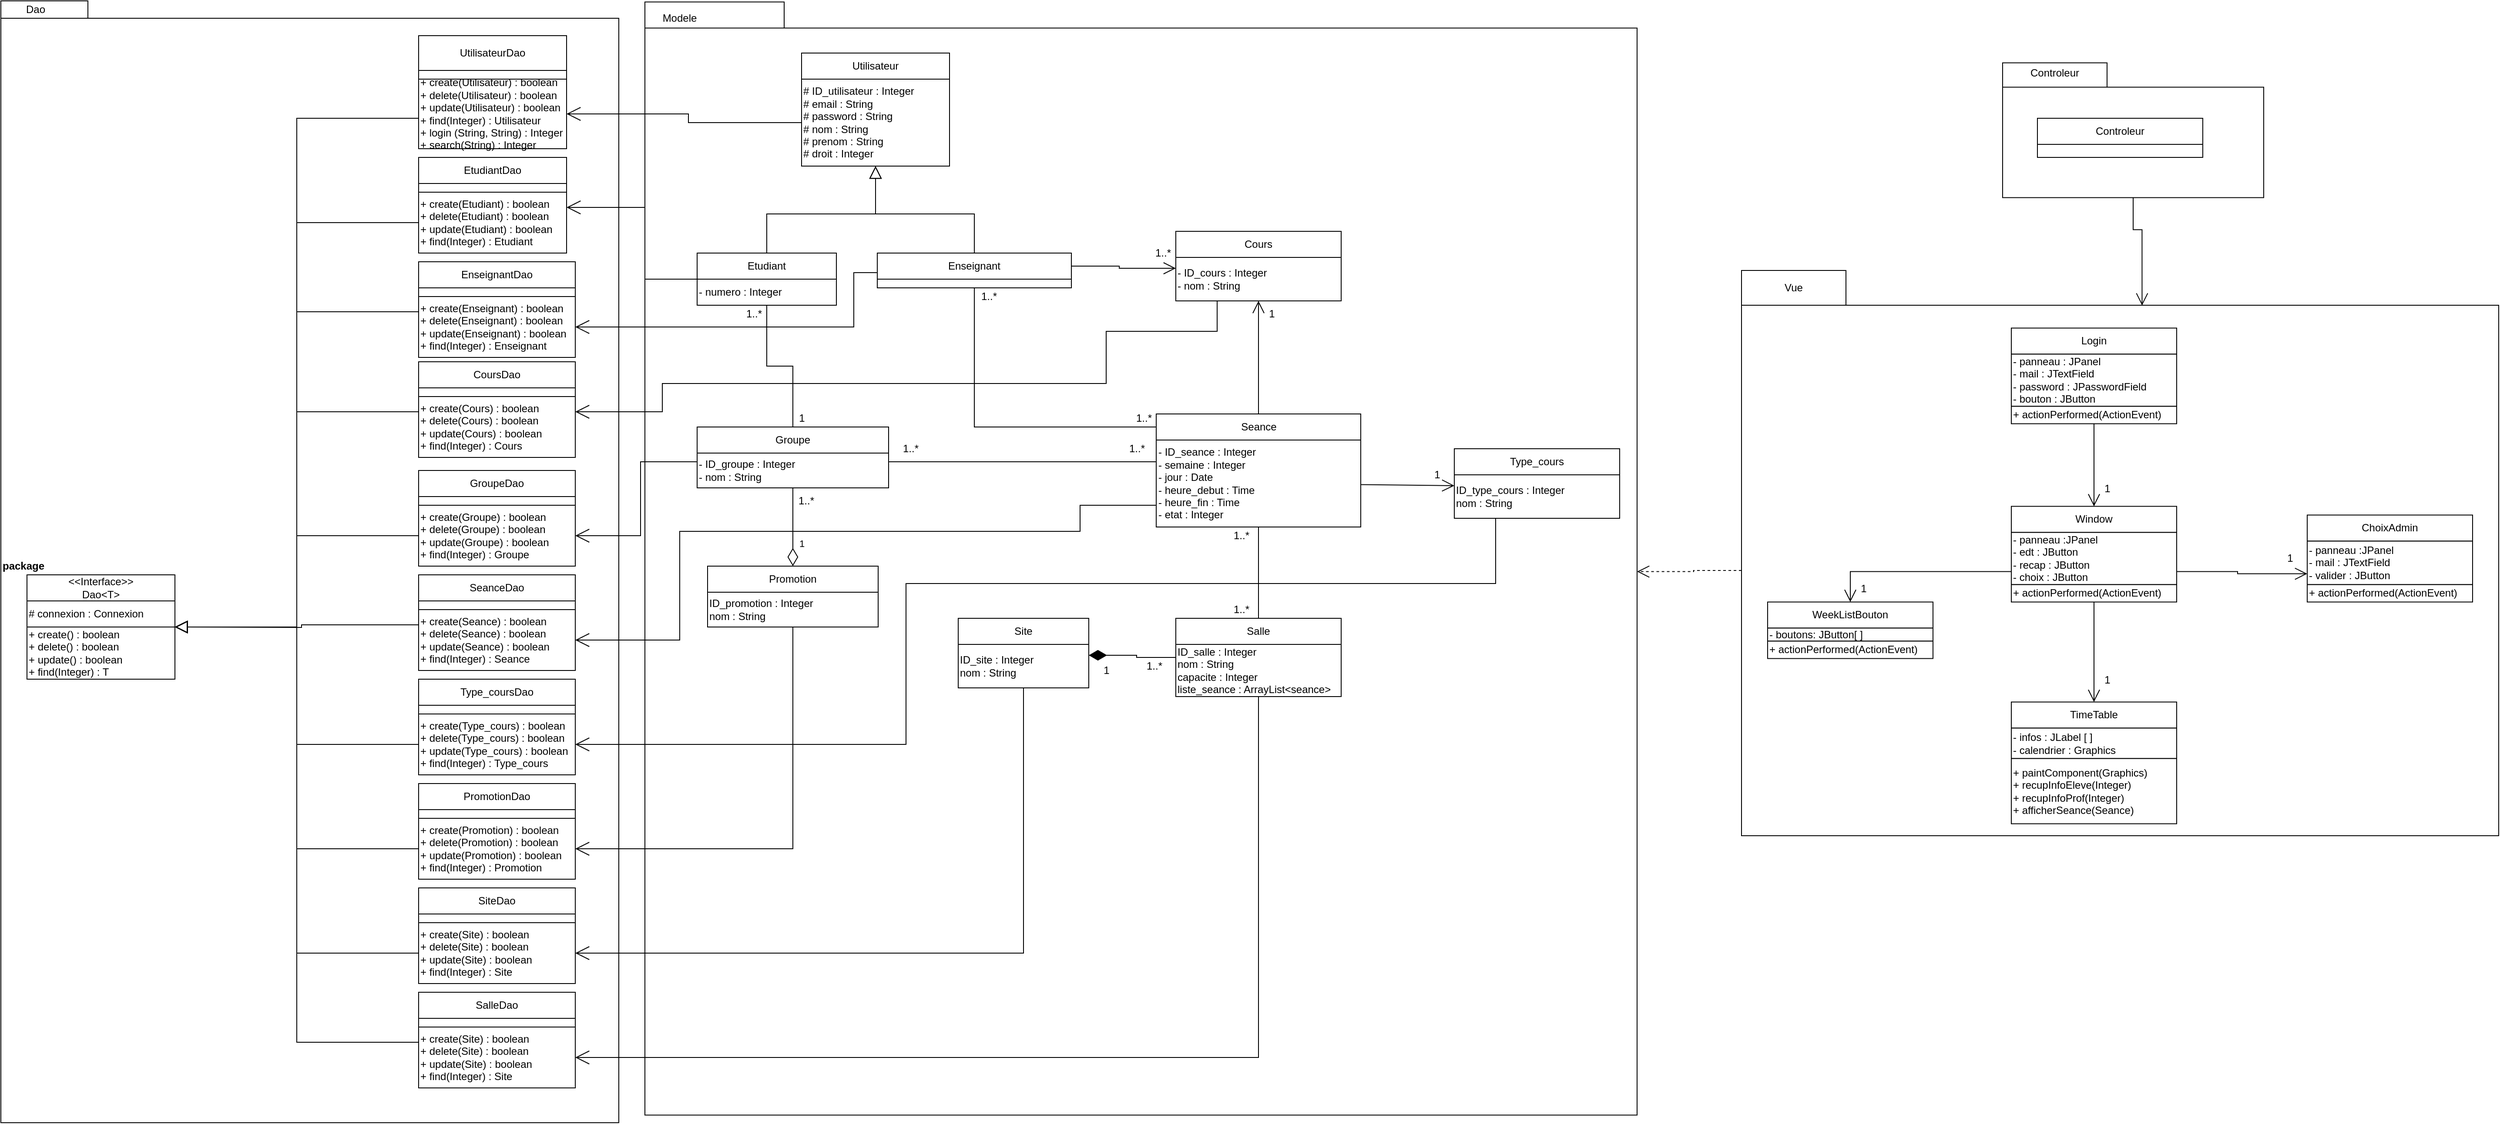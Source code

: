 <mxfile version="13.1.12" type="github">
  <diagram id="PNnLgokY7eEUdojZbYiC" name="Page-1">
    <mxGraphModel dx="3390" dy="2127" grid="1" gridSize="10" guides="1" tooltips="1" connect="1" arrows="1" fold="1" page="1" pageScale="1" pageWidth="827" pageHeight="1169" math="0" shadow="0">
      <root>
        <mxCell id="0" />
        <mxCell id="1" parent="0" />
        <mxCell id="Z8heLtqB9fBzqsU-6SV7-1" value="Utilisateur" style="rounded=0;whiteSpace=wrap;html=1;" parent="1" vertex="1">
          <mxGeometry x="-700" y="10" width="170" height="30" as="geometry" />
        </mxCell>
        <mxCell id="HvSIF3zyz_BLwgicf8cy-4" style="edgeStyle=orthogonalEdgeStyle;rounded=0;orthogonalLoop=1;jettySize=auto;html=1;exitX=0.5;exitY=1;exitDx=0;exitDy=0;entryX=0.5;entryY=0;entryDx=0;entryDy=0;endArrow=none;endFill=0;startArrow=block;startFill=0;startSize=12;" edge="1" parent="1" source="Z8heLtqB9fBzqsU-6SV7-2" target="Z8heLtqB9fBzqsU-6SV7-6">
          <mxGeometry relative="1" as="geometry" />
        </mxCell>
        <mxCell id="HvSIF3zyz_BLwgicf8cy-5" style="edgeStyle=orthogonalEdgeStyle;rounded=0;orthogonalLoop=1;jettySize=auto;html=1;exitX=0.5;exitY=1;exitDx=0;exitDy=0;entryX=0.5;entryY=0;entryDx=0;entryDy=0;endArrow=none;endFill=0;startArrow=block;startFill=0;endSize=14;startSize=12;" edge="1" parent="1" source="Z8heLtqB9fBzqsU-6SV7-2" target="Z8heLtqB9fBzqsU-6SV7-10">
          <mxGeometry relative="1" as="geometry" />
        </mxCell>
        <mxCell id="HvSIF3zyz_BLwgicf8cy-31" style="edgeStyle=orthogonalEdgeStyle;rounded=0;orthogonalLoop=1;jettySize=auto;html=1;exitX=0;exitY=0.5;exitDx=0;exitDy=0;entryX=1;entryY=0.5;entryDx=0;entryDy=0;startArrow=none;startFill=0;startSize=12;sourcePerimeterSpacing=0;endArrow=open;endFill=0;endSize=14;targetPerimeterSpacing=0;strokeWidth=1;" edge="1" parent="1" source="Z8heLtqB9fBzqsU-6SV7-2" target="HvSIF3zyz_BLwgicf8cy-29">
          <mxGeometry relative="1" as="geometry" />
        </mxCell>
        <mxCell id="Z8heLtqB9fBzqsU-6SV7-2" value="# ID_utilisateur : Integer&lt;br&gt;# email : String&lt;br&gt;# password : String&lt;br&gt;# nom : String&lt;br&gt;# prenom : String&lt;br&gt;# droit : Integer" style="rounded=0;whiteSpace=wrap;html=1;align=left;" parent="1" vertex="1">
          <mxGeometry x="-700" y="40" width="170" height="100" as="geometry" />
        </mxCell>
        <mxCell id="Z8heLtqB9fBzqsU-6SV7-6" value="Etudiant" style="rounded=0;whiteSpace=wrap;html=1;" parent="1" vertex="1">
          <mxGeometry x="-820" y="240" width="160" height="30" as="geometry" />
        </mxCell>
        <mxCell id="HvSIF3zyz_BLwgicf8cy-6" style="edgeStyle=orthogonalEdgeStyle;rounded=0;orthogonalLoop=1;jettySize=auto;html=1;exitX=0.5;exitY=1;exitDx=0;exitDy=0;entryX=0.5;entryY=0;entryDx=0;entryDy=0;startArrow=none;startFill=0;endArrow=none;endFill=0;" edge="1" parent="1" source="Z8heLtqB9fBzqsU-6SV7-7" target="Z8heLtqB9fBzqsU-6SV7-14">
          <mxGeometry relative="1" as="geometry" />
        </mxCell>
        <mxCell id="HvSIF3zyz_BLwgicf8cy-57" style="edgeStyle=orthogonalEdgeStyle;rounded=0;orthogonalLoop=1;jettySize=auto;html=1;exitX=0;exitY=0;exitDx=0;exitDy=0;entryX=1;entryY=0.25;entryDx=0;entryDy=0;startArrow=none;startFill=0;startSize=12;sourcePerimeterSpacing=0;endArrow=open;endFill=0;endSize=14;targetPerimeterSpacing=0;strokeWidth=1;" edge="1" parent="1" source="Z8heLtqB9fBzqsU-6SV7-7" target="HvSIF3zyz_BLwgicf8cy-34">
          <mxGeometry relative="1" as="geometry">
            <Array as="points">
              <mxPoint x="-880" y="270" />
              <mxPoint x="-880" y="188" />
            </Array>
          </mxGeometry>
        </mxCell>
        <mxCell id="Z8heLtqB9fBzqsU-6SV7-7" value="- numero : Integer" style="rounded=0;whiteSpace=wrap;html=1;align=left;" parent="1" vertex="1">
          <mxGeometry x="-820" y="270" width="160" height="30" as="geometry" />
        </mxCell>
        <mxCell id="HvSIF3zyz_BLwgicf8cy-10" style="edgeStyle=orthogonalEdgeStyle;rounded=0;orthogonalLoop=1;jettySize=auto;html=1;exitX=1;exitY=0.5;exitDx=0;exitDy=0;entryX=0;entryY=0.25;entryDx=0;entryDy=0;startArrow=none;startFill=0;endArrow=open;endFill=0;endSize=12;" edge="1" parent="1" source="Z8heLtqB9fBzqsU-6SV7-10" target="Z8heLtqB9fBzqsU-6SV7-21">
          <mxGeometry relative="1" as="geometry" />
        </mxCell>
        <mxCell id="HvSIF3zyz_BLwgicf8cy-58" style="edgeStyle=orthogonalEdgeStyle;rounded=0;orthogonalLoop=1;jettySize=auto;html=1;exitX=0;exitY=0.75;exitDx=0;exitDy=0;entryX=1;entryY=0.5;entryDx=0;entryDy=0;startArrow=none;startFill=0;startSize=12;sourcePerimeterSpacing=0;endArrow=open;endFill=0;endSize=14;targetPerimeterSpacing=0;strokeWidth=1;" edge="1" parent="1" source="Z8heLtqB9fBzqsU-6SV7-10" target="HvSIF3zyz_BLwgicf8cy-37">
          <mxGeometry relative="1" as="geometry">
            <Array as="points">
              <mxPoint x="-640" y="263" />
              <mxPoint x="-640" y="325" />
            </Array>
          </mxGeometry>
        </mxCell>
        <mxCell id="Z8heLtqB9fBzqsU-6SV7-10" value="Enseignant" style="rounded=0;whiteSpace=wrap;html=1;" parent="1" vertex="1">
          <mxGeometry x="-613" y="240" width="223" height="30" as="geometry" />
        </mxCell>
        <mxCell id="Z8heLtqB9fBzqsU-6SV7-11" value="" style="rounded=0;whiteSpace=wrap;html=1;" parent="1" vertex="1">
          <mxGeometry x="-613" y="270" width="223" height="10" as="geometry" />
        </mxCell>
        <mxCell id="Z8heLtqB9fBzqsU-6SV7-12" value="Promotion" style="rounded=0;whiteSpace=wrap;html=1;" parent="1" vertex="1">
          <mxGeometry x="-808" y="600" width="196" height="30" as="geometry" />
        </mxCell>
        <mxCell id="HvSIF3zyz_BLwgicf8cy-89" style="edgeStyle=orthogonalEdgeStyle;rounded=0;orthogonalLoop=1;jettySize=auto;html=1;exitX=0.5;exitY=1;exitDx=0;exitDy=0;entryX=1;entryY=0.5;entryDx=0;entryDy=0;startArrow=none;startFill=0;startSize=12;sourcePerimeterSpacing=0;endArrow=open;endFill=0;endSize=14;targetPerimeterSpacing=0;strokeWidth=1;" edge="1" parent="1" source="Z8heLtqB9fBzqsU-6SV7-13" target="HvSIF3zyz_BLwgicf8cy-72">
          <mxGeometry relative="1" as="geometry" />
        </mxCell>
        <mxCell id="Z8heLtqB9fBzqsU-6SV7-13" value="ID_promotion : Integer&lt;br&gt;nom : String&lt;br&gt;" style="rounded=0;whiteSpace=wrap;html=1;align=left;" parent="1" vertex="1">
          <mxGeometry x="-808" y="630" width="196" height="40" as="geometry" />
        </mxCell>
        <mxCell id="Z8heLtqB9fBzqsU-6SV7-14" value="Groupe" style="rounded=0;whiteSpace=wrap;html=1;" parent="1" vertex="1">
          <mxGeometry x="-820" y="440" width="220" height="30" as="geometry" />
        </mxCell>
        <mxCell id="HvSIF3zyz_BLwgicf8cy-8" style="edgeStyle=none;rounded=0;orthogonalLoop=1;jettySize=auto;html=1;exitX=0.5;exitY=1;exitDx=0;exitDy=0;entryX=0.5;entryY=0;entryDx=0;entryDy=0;startArrow=none;startFill=0;endArrow=diamondThin;endFill=0;startSize=18;endSize=18;" edge="1" parent="1" source="Z8heLtqB9fBzqsU-6SV7-15" target="Z8heLtqB9fBzqsU-6SV7-12">
          <mxGeometry relative="1" as="geometry" />
        </mxCell>
        <mxCell id="HvSIF3zyz_BLwgicf8cy-142" value="1" style="edgeLabel;html=1;align=center;verticalAlign=middle;resizable=0;points=[];" vertex="1" connectable="0" parent="HvSIF3zyz_BLwgicf8cy-8">
          <mxGeometry x="0.397" y="2" relative="1" as="geometry">
            <mxPoint x="8" y="1" as="offset" />
          </mxGeometry>
        </mxCell>
        <mxCell id="HvSIF3zyz_BLwgicf8cy-15" style="edgeStyle=orthogonalEdgeStyle;rounded=0;orthogonalLoop=1;jettySize=auto;html=1;exitX=1;exitY=0.25;exitDx=0;exitDy=0;entryX=0;entryY=0.25;entryDx=0;entryDy=0;startArrow=none;startFill=0;endArrow=none;endFill=0;" edge="1" parent="1" source="Z8heLtqB9fBzqsU-6SV7-15" target="Z8heLtqB9fBzqsU-6SV7-29">
          <mxGeometry relative="1" as="geometry" />
        </mxCell>
        <mxCell id="HvSIF3zyz_BLwgicf8cy-60" style="edgeStyle=orthogonalEdgeStyle;rounded=0;orthogonalLoop=1;jettySize=auto;html=1;exitX=0;exitY=0.25;exitDx=0;exitDy=0;entryX=1;entryY=0.5;entryDx=0;entryDy=0;startArrow=none;startFill=0;startSize=12;sourcePerimeterSpacing=0;endArrow=open;endFill=0;endSize=14;targetPerimeterSpacing=0;strokeWidth=1;" edge="1" parent="1" source="Z8heLtqB9fBzqsU-6SV7-15" target="HvSIF3zyz_BLwgicf8cy-50">
          <mxGeometry relative="1" as="geometry" />
        </mxCell>
        <mxCell id="Z8heLtqB9fBzqsU-6SV7-15" value="- ID_groupe : Integer&lt;br&gt;- nom : String" style="rounded=0;whiteSpace=wrap;html=1;align=left;" parent="1" vertex="1">
          <mxGeometry x="-820" y="470" width="220" height="40" as="geometry" />
        </mxCell>
        <mxCell id="Z8heLtqB9fBzqsU-6SV7-20" value="Cours" style="rounded=0;whiteSpace=wrap;html=1;" parent="1" vertex="1">
          <mxGeometry x="-270" y="215" width="190" height="30" as="geometry" />
        </mxCell>
        <mxCell id="HvSIF3zyz_BLwgicf8cy-59" style="edgeStyle=orthogonalEdgeStyle;rounded=0;orthogonalLoop=1;jettySize=auto;html=1;exitX=0.25;exitY=1;exitDx=0;exitDy=0;entryX=1;entryY=0.25;entryDx=0;entryDy=0;startArrow=none;startFill=0;startSize=12;sourcePerimeterSpacing=0;endArrow=open;endFill=0;endSize=14;targetPerimeterSpacing=0;strokeWidth=1;" edge="1" parent="1" source="Z8heLtqB9fBzqsU-6SV7-21" target="HvSIF3zyz_BLwgicf8cy-43">
          <mxGeometry relative="1" as="geometry">
            <Array as="points">
              <mxPoint x="-222" y="330" />
              <mxPoint x="-350" y="330" />
              <mxPoint x="-350" y="390" />
              <mxPoint x="-860" y="390" />
              <mxPoint x="-860" y="423" />
            </Array>
          </mxGeometry>
        </mxCell>
        <mxCell id="Z8heLtqB9fBzqsU-6SV7-21" value="- ID_cours : Integer&lt;br&gt;- nom : String" style="rounded=0;whiteSpace=wrap;html=1;align=left;" parent="1" vertex="1">
          <mxGeometry x="-270" y="245" width="190" height="50" as="geometry" />
        </mxCell>
        <mxCell id="Z8heLtqB9fBzqsU-6SV7-22" value="Type_cours" style="rounded=0;whiteSpace=wrap;html=1;" parent="1" vertex="1">
          <mxGeometry x="50" y="465" width="190" height="30" as="geometry" />
        </mxCell>
        <mxCell id="HvSIF3zyz_BLwgicf8cy-12" style="edgeStyle=none;rounded=0;orthogonalLoop=1;jettySize=auto;html=1;exitX=0;exitY=0.25;exitDx=0;exitDy=0;startArrow=open;startFill=0;endArrow=none;endFill=0;startSize=12;" edge="1" parent="1" source="Z8heLtqB9fBzqsU-6SV7-23" target="Z8heLtqB9fBzqsU-6SV7-29">
          <mxGeometry relative="1" as="geometry" />
        </mxCell>
        <mxCell id="HvSIF3zyz_BLwgicf8cy-88" style="edgeStyle=orthogonalEdgeStyle;rounded=0;orthogonalLoop=1;jettySize=auto;html=1;exitX=0.25;exitY=1;exitDx=0;exitDy=0;entryX=1;entryY=0.5;entryDx=0;entryDy=0;startArrow=none;startFill=0;startSize=12;sourcePerimeterSpacing=0;endArrow=open;endFill=0;endSize=14;targetPerimeterSpacing=0;strokeWidth=1;" edge="1" parent="1" source="Z8heLtqB9fBzqsU-6SV7-23" target="HvSIF3zyz_BLwgicf8cy-66">
          <mxGeometry relative="1" as="geometry">
            <Array as="points">
              <mxPoint x="97" y="620" />
              <mxPoint x="-580" y="620" />
              <mxPoint x="-580" y="805" />
            </Array>
          </mxGeometry>
        </mxCell>
        <mxCell id="Z8heLtqB9fBzqsU-6SV7-23" value="ID_type_cours : Integer&lt;br&gt;nom : String" style="rounded=0;whiteSpace=wrap;html=1;align=left;" parent="1" vertex="1">
          <mxGeometry x="50" y="495" width="190" height="50" as="geometry" />
        </mxCell>
        <mxCell id="Z8heLtqB9fBzqsU-6SV7-24" value="Site" style="rounded=0;whiteSpace=wrap;html=1;" parent="1" vertex="1">
          <mxGeometry x="-520" y="660" width="150" height="30" as="geometry" />
        </mxCell>
        <mxCell id="HvSIF3zyz_BLwgicf8cy-19" style="edgeStyle=orthogonalEdgeStyle;rounded=0;orthogonalLoop=1;jettySize=auto;html=1;exitX=1;exitY=0.25;exitDx=0;exitDy=0;entryX=0;entryY=0.25;entryDx=0;entryDy=0;startArrow=diamondThin;startFill=1;endArrow=none;endFill=0;targetPerimeterSpacing=0;sourcePerimeterSpacing=0;strokeWidth=1;endSize=12;startSize=18;" edge="1" parent="1" source="Z8heLtqB9fBzqsU-6SV7-25" target="Z8heLtqB9fBzqsU-6SV7-27">
          <mxGeometry relative="1" as="geometry" />
        </mxCell>
        <mxCell id="HvSIF3zyz_BLwgicf8cy-90" style="edgeStyle=orthogonalEdgeStyle;rounded=0;orthogonalLoop=1;jettySize=auto;html=1;exitX=0.5;exitY=1;exitDx=0;exitDy=0;entryX=1;entryY=0.5;entryDx=0;entryDy=0;startArrow=none;startFill=0;startSize=12;sourcePerimeterSpacing=0;endArrow=open;endFill=0;endSize=14;targetPerimeterSpacing=0;strokeWidth=1;" edge="1" parent="1" source="Z8heLtqB9fBzqsU-6SV7-25" target="HvSIF3zyz_BLwgicf8cy-80">
          <mxGeometry relative="1" as="geometry" />
        </mxCell>
        <mxCell id="Z8heLtqB9fBzqsU-6SV7-25" value="ID_site : Integer&lt;br&gt;nom : String&lt;br&gt;" style="rounded=0;whiteSpace=wrap;html=1;align=left;" parent="1" vertex="1">
          <mxGeometry x="-520" y="690" width="150" height="50" as="geometry" />
        </mxCell>
        <mxCell id="HvSIF3zyz_BLwgicf8cy-16" style="edgeStyle=orthogonalEdgeStyle;rounded=0;orthogonalLoop=1;jettySize=auto;html=1;exitX=0.5;exitY=0;exitDx=0;exitDy=0;entryX=0.5;entryY=1;entryDx=0;entryDy=0;startArrow=none;startFill=0;endArrow=none;endFill=0;" edge="1" parent="1" source="Z8heLtqB9fBzqsU-6SV7-26" target="Z8heLtqB9fBzqsU-6SV7-29">
          <mxGeometry relative="1" as="geometry" />
        </mxCell>
        <mxCell id="Z8heLtqB9fBzqsU-6SV7-26" value="Salle" style="rounded=0;whiteSpace=wrap;html=1;" parent="1" vertex="1">
          <mxGeometry x="-270" y="660" width="190" height="30" as="geometry" />
        </mxCell>
        <mxCell id="HvSIF3zyz_BLwgicf8cy-91" style="edgeStyle=orthogonalEdgeStyle;rounded=0;orthogonalLoop=1;jettySize=auto;html=1;exitX=0.5;exitY=1;exitDx=0;exitDy=0;entryX=1;entryY=0.5;entryDx=0;entryDy=0;startArrow=none;startFill=0;startSize=12;sourcePerimeterSpacing=0;endArrow=open;endFill=0;endSize=14;targetPerimeterSpacing=0;strokeWidth=1;" edge="1" parent="1" source="Z8heLtqB9fBzqsU-6SV7-27" target="HvSIF3zyz_BLwgicf8cy-86">
          <mxGeometry relative="1" as="geometry" />
        </mxCell>
        <mxCell id="Z8heLtqB9fBzqsU-6SV7-27" value="ID_salle : Integer&lt;br&gt;nom : String&lt;br&gt;capacite : Integer&lt;br&gt;liste_seance : ArrayList&amp;lt;seance&amp;gt;" style="rounded=0;whiteSpace=wrap;html=1;align=left;" parent="1" vertex="1">
          <mxGeometry x="-270" y="690" width="190" height="60" as="geometry" />
        </mxCell>
        <mxCell id="HvSIF3zyz_BLwgicf8cy-11" style="edgeStyle=none;rounded=0;orthogonalLoop=1;jettySize=auto;html=1;exitX=0.5;exitY=0;exitDx=0;exitDy=0;entryX=0.5;entryY=1;entryDx=0;entryDy=0;startArrow=none;startFill=0;endArrow=open;endFill=0;startSize=12;endSize=12;" edge="1" parent="1" source="Z8heLtqB9fBzqsU-6SV7-28" target="Z8heLtqB9fBzqsU-6SV7-21">
          <mxGeometry relative="1" as="geometry" />
        </mxCell>
        <mxCell id="Z8heLtqB9fBzqsU-6SV7-28" value="Seance" style="rounded=0;whiteSpace=wrap;html=1;" parent="1" vertex="1">
          <mxGeometry x="-292.5" y="425" width="235" height="30" as="geometry" />
        </mxCell>
        <mxCell id="HvSIF3zyz_BLwgicf8cy-14" style="edgeStyle=orthogonalEdgeStyle;rounded=0;orthogonalLoop=1;jettySize=auto;html=1;exitX=0;exitY=0.25;exitDx=0;exitDy=0;entryX=0.5;entryY=1;entryDx=0;entryDy=0;startArrow=none;startFill=0;endArrow=none;endFill=0;" edge="1" parent="1" source="Z8heLtqB9fBzqsU-6SV7-29" target="Z8heLtqB9fBzqsU-6SV7-11">
          <mxGeometry relative="1" as="geometry">
            <Array as="points">
              <mxPoint x="-293" y="440" />
              <mxPoint x="-501" y="440" />
            </Array>
          </mxGeometry>
        </mxCell>
        <mxCell id="HvSIF3zyz_BLwgicf8cy-87" style="edgeStyle=orthogonalEdgeStyle;rounded=0;orthogonalLoop=1;jettySize=auto;html=1;exitX=0;exitY=0.75;exitDx=0;exitDy=0;entryX=1;entryY=0.5;entryDx=0;entryDy=0;startArrow=none;startFill=0;startSize=12;sourcePerimeterSpacing=0;endArrow=open;endFill=0;endSize=14;targetPerimeterSpacing=0;strokeWidth=1;" edge="1" parent="1" source="Z8heLtqB9fBzqsU-6SV7-29" target="HvSIF3zyz_BLwgicf8cy-56">
          <mxGeometry relative="1" as="geometry">
            <Array as="points">
              <mxPoint x="-380" y="530" />
              <mxPoint x="-380" y="560" />
              <mxPoint x="-840" y="560" />
              <mxPoint x="-840" y="685" />
            </Array>
          </mxGeometry>
        </mxCell>
        <mxCell id="Z8heLtqB9fBzqsU-6SV7-29" value="- ID_seance : Integer&lt;br&gt;- semaine : Integer&lt;br&gt;- jour : Date&lt;br&gt;- heure_debut : Time&lt;br&gt;- heure_fin : Time&lt;br&gt;- etat : Integer" style="rounded=0;whiteSpace=wrap;html=1;align=left;" parent="1" vertex="1">
          <mxGeometry x="-292.5" y="455" width="235" height="100" as="geometry" />
        </mxCell>
        <mxCell id="HvSIF3zyz_BLwgicf8cy-3" style="edgeStyle=orthogonalEdgeStyle;rounded=0;orthogonalLoop=1;jettySize=auto;html=1;exitX=0.5;exitY=1;exitDx=0;exitDy=0;" edge="1" parent="1" source="Z8heLtqB9fBzqsU-6SV7-11" target="Z8heLtqB9fBzqsU-6SV7-11">
          <mxGeometry relative="1" as="geometry" />
        </mxCell>
        <mxCell id="HvSIF3zyz_BLwgicf8cy-24" value="&amp;lt;&amp;lt;Interface&amp;gt;&amp;gt;&lt;br&gt;Dao&amp;lt;T&amp;gt;" style="rounded=0;whiteSpace=wrap;html=1;" vertex="1" parent="1">
          <mxGeometry x="-1590" y="610" width="170" height="30" as="geometry" />
        </mxCell>
        <mxCell id="HvSIF3zyz_BLwgicf8cy-25" value="# connexion : Connexion" style="rounded=0;whiteSpace=wrap;html=1;align=left;" vertex="1" parent="1">
          <mxGeometry x="-1590" y="640" width="170" height="30" as="geometry" />
        </mxCell>
        <mxCell id="HvSIF3zyz_BLwgicf8cy-92" style="edgeStyle=orthogonalEdgeStyle;rounded=0;orthogonalLoop=1;jettySize=auto;html=1;exitX=1;exitY=0;exitDx=0;exitDy=0;entryX=0;entryY=0.5;entryDx=0;entryDy=0;startArrow=block;startFill=0;startSize=12;sourcePerimeterSpacing=0;endArrow=none;endFill=0;endSize=14;targetPerimeterSpacing=0;strokeWidth=1;" edge="1" parent="1" source="HvSIF3zyz_BLwgicf8cy-26" target="HvSIF3zyz_BLwgicf8cy-29">
          <mxGeometry relative="1" as="geometry">
            <Array as="points">
              <mxPoint x="-1280" y="670" />
              <mxPoint x="-1280" y="85" />
            </Array>
          </mxGeometry>
        </mxCell>
        <mxCell id="HvSIF3zyz_BLwgicf8cy-26" value="&lt;div&gt;+ create() : boolean&lt;/div&gt;&lt;div&gt;+ delete() : boolean&lt;/div&gt;&lt;div&gt;+ update() : boolean&lt;/div&gt;&lt;div&gt;+ find(Integer) : T&lt;br&gt;&lt;/div&gt;" style="rounded=0;whiteSpace=wrap;html=1;align=left;" vertex="1" parent="1">
          <mxGeometry x="-1590" y="670" width="170" height="60" as="geometry" />
        </mxCell>
        <mxCell id="HvSIF3zyz_BLwgicf8cy-27" value="UtilisateurDao" style="rounded=0;whiteSpace=wrap;html=1;" vertex="1" parent="1">
          <mxGeometry x="-1140" y="-10" width="170" height="40" as="geometry" />
        </mxCell>
        <mxCell id="HvSIF3zyz_BLwgicf8cy-28" value="" style="rounded=0;whiteSpace=wrap;html=1;align=left;" vertex="1" parent="1">
          <mxGeometry x="-1140" y="30" width="170" height="20" as="geometry" />
        </mxCell>
        <mxCell id="HvSIF3zyz_BLwgicf8cy-29" value="&lt;div&gt;+ create(Utilisateur) : boolean&lt;/div&gt;&lt;div&gt;+ delete(Utilisateur) : boolean&lt;/div&gt;&lt;div&gt;+ update(Utilisateur) : boolean&lt;/div&gt;&lt;div&gt;+ find(Integer) : Utilisateur&lt;/div&gt;&lt;div&gt;+ login (String, String) : Integer&lt;/div&gt;&lt;div&gt;+ search(String) : Integer&lt;br&gt;&lt;/div&gt;" style="rounded=0;whiteSpace=wrap;html=1;align=left;" vertex="1" parent="1">
          <mxGeometry x="-1140" y="40" width="170" height="80" as="geometry" />
        </mxCell>
        <mxCell id="HvSIF3zyz_BLwgicf8cy-32" value="EtudiantDao" style="rounded=0;whiteSpace=wrap;html=1;" vertex="1" parent="1">
          <mxGeometry x="-1140" y="130" width="170" height="30" as="geometry" />
        </mxCell>
        <mxCell id="HvSIF3zyz_BLwgicf8cy-33" value="" style="rounded=0;whiteSpace=wrap;html=1;align=left;" vertex="1" parent="1">
          <mxGeometry x="-1140" y="160" width="170" height="10" as="geometry" />
        </mxCell>
        <mxCell id="HvSIF3zyz_BLwgicf8cy-93" style="edgeStyle=orthogonalEdgeStyle;rounded=0;orthogonalLoop=1;jettySize=auto;html=1;exitX=0;exitY=0.5;exitDx=0;exitDy=0;entryX=1;entryY=0;entryDx=0;entryDy=0;startArrow=none;startFill=0;startSize=14;sourcePerimeterSpacing=0;endArrow=block;endFill=0;endSize=12;targetPerimeterSpacing=0;strokeWidth=1;" edge="1" parent="1" source="HvSIF3zyz_BLwgicf8cy-34" target="HvSIF3zyz_BLwgicf8cy-26">
          <mxGeometry relative="1" as="geometry">
            <Array as="points">
              <mxPoint x="-1280" y="205" />
              <mxPoint x="-1280" y="670" />
            </Array>
          </mxGeometry>
        </mxCell>
        <mxCell id="HvSIF3zyz_BLwgicf8cy-34" value="&lt;div&gt;+ create(Etudiant) : boolean&lt;/div&gt;&lt;div&gt;+ delete(Etudiant) : boolean&lt;/div&gt;&lt;div&gt;+ update(Etudiant) : boolean&lt;/div&gt;&lt;div&gt;+ find(Integer) : Etudiant&lt;br&gt;&lt;/div&gt;" style="rounded=0;whiteSpace=wrap;html=1;align=left;" vertex="1" parent="1">
          <mxGeometry x="-1140" y="170" width="170" height="70" as="geometry" />
        </mxCell>
        <mxCell id="HvSIF3zyz_BLwgicf8cy-35" value="EnseignantDao" style="rounded=0;whiteSpace=wrap;html=1;" vertex="1" parent="1">
          <mxGeometry x="-1140" y="250" width="180" height="30" as="geometry" />
        </mxCell>
        <mxCell id="HvSIF3zyz_BLwgicf8cy-36" value="" style="rounded=0;whiteSpace=wrap;html=1;align=left;" vertex="1" parent="1">
          <mxGeometry x="-1140" y="280" width="180" height="10" as="geometry" />
        </mxCell>
        <mxCell id="HvSIF3zyz_BLwgicf8cy-94" style="edgeStyle=orthogonalEdgeStyle;rounded=0;orthogonalLoop=1;jettySize=auto;html=1;exitX=0;exitY=0.25;exitDx=0;exitDy=0;startArrow=none;startFill=0;startSize=14;sourcePerimeterSpacing=0;endArrow=block;endFill=0;endSize=12;targetPerimeterSpacing=0;strokeWidth=1;" edge="1" parent="1" source="HvSIF3zyz_BLwgicf8cy-37">
          <mxGeometry relative="1" as="geometry">
            <mxPoint x="-1420" y="670" as="targetPoint" />
            <Array as="points">
              <mxPoint x="-1280" y="308" />
              <mxPoint x="-1280" y="670" />
            </Array>
          </mxGeometry>
        </mxCell>
        <mxCell id="HvSIF3zyz_BLwgicf8cy-37" value="&lt;div&gt;+ create(Enseignant) : boolean&lt;/div&gt;&lt;div&gt;+ delete(Enseignant) : boolean&lt;/div&gt;&lt;div&gt;+ update(Enseignant) : boolean&lt;/div&gt;&lt;div&gt;+ find(Integer) : Enseignant&lt;br&gt;&lt;/div&gt;" style="rounded=0;whiteSpace=wrap;html=1;align=left;" vertex="1" parent="1">
          <mxGeometry x="-1140" y="290" width="180" height="70" as="geometry" />
        </mxCell>
        <mxCell id="HvSIF3zyz_BLwgicf8cy-38" value="CoursDao" style="rounded=0;whiteSpace=wrap;html=1;" vertex="1" parent="1">
          <mxGeometry x="-1140" y="365" width="180" height="30" as="geometry" />
        </mxCell>
        <mxCell id="HvSIF3zyz_BLwgicf8cy-39" value="" style="rounded=0;whiteSpace=wrap;html=1;align=left;" vertex="1" parent="1">
          <mxGeometry x="-1140" y="395" width="180" height="10" as="geometry" />
        </mxCell>
        <mxCell id="HvSIF3zyz_BLwgicf8cy-40" value="&lt;div&gt;+ create(Cours) : boolean&lt;/div&gt;&lt;div&gt;+ delete(Cours) : boolean&lt;/div&gt;&lt;div&gt;+ update(Enseignant) : boolean&lt;/div&gt;&lt;div&gt;+ find(Integer) : Enseignant&lt;br&gt;&lt;/div&gt;" style="rounded=0;whiteSpace=wrap;html=1;align=left;" vertex="1" parent="1">
          <mxGeometry x="-1140" y="405" width="180" height="70" as="geometry" />
        </mxCell>
        <mxCell id="HvSIF3zyz_BLwgicf8cy-41" value="CoursDao" style="rounded=0;whiteSpace=wrap;html=1;" vertex="1" parent="1">
          <mxGeometry x="-1140" y="365" width="180" height="30" as="geometry" />
        </mxCell>
        <mxCell id="HvSIF3zyz_BLwgicf8cy-42" value="" style="rounded=0;whiteSpace=wrap;html=1;align=left;" vertex="1" parent="1">
          <mxGeometry x="-1140" y="395" width="180" height="10" as="geometry" />
        </mxCell>
        <mxCell id="HvSIF3zyz_BLwgicf8cy-95" style="edgeStyle=orthogonalEdgeStyle;rounded=0;orthogonalLoop=1;jettySize=auto;html=1;exitX=0;exitY=0.25;exitDx=0;exitDy=0;startArrow=none;startFill=0;startSize=14;sourcePerimeterSpacing=0;endArrow=block;endFill=0;endSize=12;targetPerimeterSpacing=0;strokeWidth=1;" edge="1" parent="1" source="HvSIF3zyz_BLwgicf8cy-43">
          <mxGeometry relative="1" as="geometry">
            <mxPoint x="-1420" y="670" as="targetPoint" />
            <Array as="points">
              <mxPoint x="-1280" y="423" />
              <mxPoint x="-1280" y="670" />
            </Array>
          </mxGeometry>
        </mxCell>
        <mxCell id="HvSIF3zyz_BLwgicf8cy-43" value="&lt;div&gt;+ create(Cours) : boolean&lt;/div&gt;&lt;div&gt;+ delete(Cours) : boolean&lt;/div&gt;&lt;div&gt;+ update(Cours) : boolean&lt;/div&gt;&lt;div&gt;+ find(Integer) : Cours&lt;br&gt;&lt;/div&gt;" style="rounded=0;whiteSpace=wrap;html=1;align=left;" vertex="1" parent="1">
          <mxGeometry x="-1140" y="405" width="180" height="70" as="geometry" />
        </mxCell>
        <mxCell id="HvSIF3zyz_BLwgicf8cy-45" value="CoursDao" style="rounded=0;whiteSpace=wrap;html=1;" vertex="1" parent="1">
          <mxGeometry x="-1140" y="490" width="180" height="30" as="geometry" />
        </mxCell>
        <mxCell id="HvSIF3zyz_BLwgicf8cy-46" value="" style="rounded=0;whiteSpace=wrap;html=1;align=left;" vertex="1" parent="1">
          <mxGeometry x="-1140" y="520" width="180" height="10" as="geometry" />
        </mxCell>
        <mxCell id="HvSIF3zyz_BLwgicf8cy-47" value="&lt;div&gt;+ create(Cours) : boolean&lt;/div&gt;&lt;div&gt;+ delete(Cours) : boolean&lt;/div&gt;&lt;div&gt;+ update(Enseignant) : boolean&lt;/div&gt;&lt;div&gt;+ find(Integer) : Enseignant&lt;br&gt;&lt;/div&gt;" style="rounded=0;whiteSpace=wrap;html=1;align=left;" vertex="1" parent="1">
          <mxGeometry x="-1140" y="530" width="180" height="70" as="geometry" />
        </mxCell>
        <mxCell id="HvSIF3zyz_BLwgicf8cy-48" value="GroupeDao" style="rounded=0;whiteSpace=wrap;html=1;" vertex="1" parent="1">
          <mxGeometry x="-1140" y="490" width="180" height="30" as="geometry" />
        </mxCell>
        <mxCell id="HvSIF3zyz_BLwgicf8cy-49" value="" style="rounded=0;whiteSpace=wrap;html=1;align=left;" vertex="1" parent="1">
          <mxGeometry x="-1140" y="520" width="180" height="10" as="geometry" />
        </mxCell>
        <mxCell id="HvSIF3zyz_BLwgicf8cy-96" style="edgeStyle=orthogonalEdgeStyle;rounded=0;orthogonalLoop=1;jettySize=auto;html=1;exitX=0;exitY=0.5;exitDx=0;exitDy=0;startArrow=none;startFill=0;startSize=14;sourcePerimeterSpacing=0;endArrow=block;endFill=0;endSize=12;targetPerimeterSpacing=0;strokeWidth=1;" edge="1" parent="1" source="HvSIF3zyz_BLwgicf8cy-50">
          <mxGeometry relative="1" as="geometry">
            <mxPoint x="-1420" y="670" as="targetPoint" />
            <Array as="points">
              <mxPoint x="-1280" y="565" />
              <mxPoint x="-1280" y="670" />
            </Array>
          </mxGeometry>
        </mxCell>
        <mxCell id="HvSIF3zyz_BLwgicf8cy-50" value="&lt;div&gt;+ create(Groupe) : boolean&lt;/div&gt;&lt;div&gt;+ delete(Groupe) : boolean&lt;/div&gt;&lt;div&gt;+ update(Groupe) : boolean&lt;/div&gt;&lt;div&gt;+ find(Integer) : Groupe&lt;br&gt;&lt;/div&gt;" style="rounded=0;whiteSpace=wrap;html=1;align=left;" vertex="1" parent="1">
          <mxGeometry x="-1140" y="530" width="180" height="70" as="geometry" />
        </mxCell>
        <mxCell id="HvSIF3zyz_BLwgicf8cy-51" value="CoursDao" style="rounded=0;whiteSpace=wrap;html=1;" vertex="1" parent="1">
          <mxGeometry x="-1140" y="610" width="180" height="30" as="geometry" />
        </mxCell>
        <mxCell id="HvSIF3zyz_BLwgicf8cy-52" value="" style="rounded=0;whiteSpace=wrap;html=1;align=left;" vertex="1" parent="1">
          <mxGeometry x="-1140" y="640" width="180" height="10" as="geometry" />
        </mxCell>
        <mxCell id="HvSIF3zyz_BLwgicf8cy-53" value="&lt;div&gt;+ create(Cours) : boolean&lt;/div&gt;&lt;div&gt;+ delete(Cours) : boolean&lt;/div&gt;&lt;div&gt;+ update(Enseignant) : boolean&lt;/div&gt;&lt;div&gt;+ find(Integer) : Enseignant&lt;br&gt;&lt;/div&gt;" style="rounded=0;whiteSpace=wrap;html=1;align=left;" vertex="1" parent="1">
          <mxGeometry x="-1140" y="650" width="180" height="70" as="geometry" />
        </mxCell>
        <mxCell id="HvSIF3zyz_BLwgicf8cy-54" value="SeanceDao" style="rounded=0;whiteSpace=wrap;html=1;" vertex="1" parent="1">
          <mxGeometry x="-1140" y="610" width="180" height="30" as="geometry" />
        </mxCell>
        <mxCell id="HvSIF3zyz_BLwgicf8cy-55" value="" style="rounded=0;whiteSpace=wrap;html=1;align=left;" vertex="1" parent="1">
          <mxGeometry x="-1140" y="640" width="180" height="10" as="geometry" />
        </mxCell>
        <mxCell id="HvSIF3zyz_BLwgicf8cy-97" style="edgeStyle=orthogonalEdgeStyle;rounded=0;orthogonalLoop=1;jettySize=auto;html=1;exitX=0;exitY=0.25;exitDx=0;exitDy=0;startArrow=none;startFill=0;startSize=14;sourcePerimeterSpacing=0;endArrow=block;endFill=0;endSize=12;targetPerimeterSpacing=0;strokeWidth=1;" edge="1" parent="1" source="HvSIF3zyz_BLwgicf8cy-56">
          <mxGeometry relative="1" as="geometry">
            <mxPoint x="-1420" y="670" as="targetPoint" />
          </mxGeometry>
        </mxCell>
        <mxCell id="HvSIF3zyz_BLwgicf8cy-56" value="&lt;div&gt;+ create(Seance) : boolean&lt;/div&gt;&lt;div&gt;+ delete(Seance) : boolean&lt;/div&gt;&lt;div&gt;+ update(Seance) : boolean&lt;/div&gt;&lt;div&gt;+ find(Integer) : Seance&lt;br&gt;&lt;/div&gt;" style="rounded=0;whiteSpace=wrap;html=1;align=left;" vertex="1" parent="1">
          <mxGeometry x="-1140" y="650" width="180" height="70" as="geometry" />
        </mxCell>
        <mxCell id="HvSIF3zyz_BLwgicf8cy-61" value="CoursDao" style="rounded=0;whiteSpace=wrap;html=1;" vertex="1" parent="1">
          <mxGeometry x="-1140" y="730" width="180" height="30" as="geometry" />
        </mxCell>
        <mxCell id="HvSIF3zyz_BLwgicf8cy-62" value="" style="rounded=0;whiteSpace=wrap;html=1;align=left;" vertex="1" parent="1">
          <mxGeometry x="-1140" y="760" width="180" height="10" as="geometry" />
        </mxCell>
        <mxCell id="HvSIF3zyz_BLwgicf8cy-63" value="&lt;div&gt;+ create(Cours) : boolean&lt;/div&gt;&lt;div&gt;+ delete(Cours) : boolean&lt;/div&gt;&lt;div&gt;+ update(Enseignant) : boolean&lt;/div&gt;&lt;div&gt;+ find(Integer) : Enseignant&lt;br&gt;&lt;/div&gt;" style="rounded=0;whiteSpace=wrap;html=1;align=left;" vertex="1" parent="1">
          <mxGeometry x="-1140" y="770" width="180" height="70" as="geometry" />
        </mxCell>
        <mxCell id="HvSIF3zyz_BLwgicf8cy-64" value="Type_coursDao" style="rounded=0;whiteSpace=wrap;html=1;" vertex="1" parent="1">
          <mxGeometry x="-1140" y="730" width="180" height="30" as="geometry" />
        </mxCell>
        <mxCell id="HvSIF3zyz_BLwgicf8cy-65" value="" style="rounded=0;whiteSpace=wrap;html=1;align=left;" vertex="1" parent="1">
          <mxGeometry x="-1140" y="760" width="180" height="10" as="geometry" />
        </mxCell>
        <mxCell id="HvSIF3zyz_BLwgicf8cy-98" style="edgeStyle=orthogonalEdgeStyle;rounded=0;orthogonalLoop=1;jettySize=auto;html=1;exitX=0;exitY=0.5;exitDx=0;exitDy=0;startArrow=none;startFill=0;startSize=14;sourcePerimeterSpacing=0;endArrow=block;endFill=0;endSize=12;targetPerimeterSpacing=0;strokeWidth=1;" edge="1" parent="1" source="HvSIF3zyz_BLwgicf8cy-66">
          <mxGeometry relative="1" as="geometry">
            <mxPoint x="-1420" y="670" as="targetPoint" />
            <Array as="points">
              <mxPoint x="-1280" y="805" />
              <mxPoint x="-1280" y="670" />
            </Array>
          </mxGeometry>
        </mxCell>
        <mxCell id="HvSIF3zyz_BLwgicf8cy-66" value="&lt;div&gt;+ create(Type_cours) : boolean&lt;/div&gt;&lt;div&gt;+ delete(Type_cours) : boolean&lt;/div&gt;&lt;div&gt;+ update(Type_cours) : boolean&lt;/div&gt;&lt;div&gt;+ find(Integer) : Type_cours&lt;br&gt;&lt;/div&gt;" style="rounded=0;whiteSpace=wrap;html=1;align=left;" vertex="1" parent="1">
          <mxGeometry x="-1140" y="770" width="180" height="70" as="geometry" />
        </mxCell>
        <mxCell id="HvSIF3zyz_BLwgicf8cy-67" value="CoursDao" style="rounded=0;whiteSpace=wrap;html=1;" vertex="1" parent="1">
          <mxGeometry x="-1140" y="850" width="180" height="30" as="geometry" />
        </mxCell>
        <mxCell id="HvSIF3zyz_BLwgicf8cy-68" value="" style="rounded=0;whiteSpace=wrap;html=1;align=left;" vertex="1" parent="1">
          <mxGeometry x="-1140" y="880" width="180" height="10" as="geometry" />
        </mxCell>
        <mxCell id="HvSIF3zyz_BLwgicf8cy-69" value="&lt;div&gt;+ create(Cours) : boolean&lt;/div&gt;&lt;div&gt;+ delete(Cours) : boolean&lt;/div&gt;&lt;div&gt;+ update(Enseignant) : boolean&lt;/div&gt;&lt;div&gt;+ find(Integer) : Enseignant&lt;br&gt;&lt;/div&gt;" style="rounded=0;whiteSpace=wrap;html=1;align=left;" vertex="1" parent="1">
          <mxGeometry x="-1140" y="890" width="180" height="70" as="geometry" />
        </mxCell>
        <mxCell id="HvSIF3zyz_BLwgicf8cy-70" value="PromotionDao" style="rounded=0;whiteSpace=wrap;html=1;" vertex="1" parent="1">
          <mxGeometry x="-1140" y="850" width="180" height="30" as="geometry" />
        </mxCell>
        <mxCell id="HvSIF3zyz_BLwgicf8cy-71" value="" style="rounded=0;whiteSpace=wrap;html=1;align=left;" vertex="1" parent="1">
          <mxGeometry x="-1140" y="880" width="180" height="10" as="geometry" />
        </mxCell>
        <mxCell id="HvSIF3zyz_BLwgicf8cy-99" style="edgeStyle=orthogonalEdgeStyle;rounded=0;orthogonalLoop=1;jettySize=auto;html=1;exitX=0;exitY=0.5;exitDx=0;exitDy=0;startArrow=none;startFill=0;startSize=14;sourcePerimeterSpacing=0;endArrow=block;endFill=0;endSize=12;targetPerimeterSpacing=0;strokeWidth=1;" edge="1" parent="1" source="HvSIF3zyz_BLwgicf8cy-72">
          <mxGeometry relative="1" as="geometry">
            <mxPoint x="-1420" y="670" as="targetPoint" />
            <Array as="points">
              <mxPoint x="-1280" y="925" />
              <mxPoint x="-1280" y="670" />
            </Array>
          </mxGeometry>
        </mxCell>
        <mxCell id="HvSIF3zyz_BLwgicf8cy-72" value="&lt;div&gt;+ create(Promotion) : boolean&lt;/div&gt;&lt;div&gt;+ delete(Promotion) : boolean&lt;/div&gt;&lt;div&gt;+ update(Promotion) : boolean&lt;/div&gt;&lt;div&gt;+ find(Integer) : Promotion&lt;br&gt;&lt;/div&gt;" style="rounded=0;whiteSpace=wrap;html=1;align=left;" vertex="1" parent="1">
          <mxGeometry x="-1140" y="890" width="180" height="70" as="geometry" />
        </mxCell>
        <mxCell id="HvSIF3zyz_BLwgicf8cy-75" value="CoursDao" style="rounded=0;whiteSpace=wrap;html=1;" vertex="1" parent="1">
          <mxGeometry x="-1140" y="970" width="180" height="30" as="geometry" />
        </mxCell>
        <mxCell id="HvSIF3zyz_BLwgicf8cy-76" value="" style="rounded=0;whiteSpace=wrap;html=1;align=left;" vertex="1" parent="1">
          <mxGeometry x="-1140" y="1000" width="180" height="10" as="geometry" />
        </mxCell>
        <mxCell id="HvSIF3zyz_BLwgicf8cy-77" value="&lt;div&gt;+ create(Cours) : boolean&lt;/div&gt;&lt;div&gt;+ delete(Cours) : boolean&lt;/div&gt;&lt;div&gt;+ update(Enseignant) : boolean&lt;/div&gt;&lt;div&gt;+ find(Integer) : Enseignant&lt;br&gt;&lt;/div&gt;" style="rounded=0;whiteSpace=wrap;html=1;align=left;" vertex="1" parent="1">
          <mxGeometry x="-1140" y="1010" width="180" height="70" as="geometry" />
        </mxCell>
        <mxCell id="HvSIF3zyz_BLwgicf8cy-78" value="SiteDao" style="rounded=0;whiteSpace=wrap;html=1;" vertex="1" parent="1">
          <mxGeometry x="-1140" y="970" width="180" height="30" as="geometry" />
        </mxCell>
        <mxCell id="HvSIF3zyz_BLwgicf8cy-79" value="" style="rounded=0;whiteSpace=wrap;html=1;align=left;" vertex="1" parent="1">
          <mxGeometry x="-1140" y="1000" width="180" height="10" as="geometry" />
        </mxCell>
        <mxCell id="HvSIF3zyz_BLwgicf8cy-100" style="edgeStyle=orthogonalEdgeStyle;rounded=0;orthogonalLoop=1;jettySize=auto;html=1;exitX=0;exitY=0.5;exitDx=0;exitDy=0;startArrow=none;startFill=0;startSize=14;sourcePerimeterSpacing=0;endArrow=block;endFill=0;endSize=12;targetPerimeterSpacing=0;strokeWidth=1;" edge="1" parent="1" source="HvSIF3zyz_BLwgicf8cy-80">
          <mxGeometry relative="1" as="geometry">
            <mxPoint x="-1420" y="670" as="targetPoint" />
            <Array as="points">
              <mxPoint x="-1280" y="1045" />
              <mxPoint x="-1280" y="670" />
            </Array>
          </mxGeometry>
        </mxCell>
        <mxCell id="HvSIF3zyz_BLwgicf8cy-80" value="&lt;div&gt;+ create(Site) : boolean&lt;/div&gt;&lt;div&gt;+ delete(Site) : boolean&lt;/div&gt;&lt;div&gt;+ update(Site) : boolean&lt;/div&gt;&lt;div&gt;+ find(Integer) : Site&lt;br&gt;&lt;/div&gt;" style="rounded=0;whiteSpace=wrap;html=1;align=left;" vertex="1" parent="1">
          <mxGeometry x="-1140" y="1010" width="180" height="70" as="geometry" />
        </mxCell>
        <mxCell id="HvSIF3zyz_BLwgicf8cy-81" value="CoursDao" style="rounded=0;whiteSpace=wrap;html=1;" vertex="1" parent="1">
          <mxGeometry x="-1140" y="1090" width="180" height="30" as="geometry" />
        </mxCell>
        <mxCell id="HvSIF3zyz_BLwgicf8cy-82" value="" style="rounded=0;whiteSpace=wrap;html=1;align=left;" vertex="1" parent="1">
          <mxGeometry x="-1140" y="1120" width="180" height="10" as="geometry" />
        </mxCell>
        <mxCell id="HvSIF3zyz_BLwgicf8cy-83" value="&lt;div&gt;+ create(Cours) : boolean&lt;/div&gt;&lt;div&gt;+ delete(Cours) : boolean&lt;/div&gt;&lt;div&gt;+ update(Enseignant) : boolean&lt;/div&gt;&lt;div&gt;+ find(Integer) : Enseignant&lt;br&gt;&lt;/div&gt;" style="rounded=0;whiteSpace=wrap;html=1;align=left;" vertex="1" parent="1">
          <mxGeometry x="-1140" y="1130" width="180" height="70" as="geometry" />
        </mxCell>
        <mxCell id="HvSIF3zyz_BLwgicf8cy-84" value="SalleDao" style="rounded=0;whiteSpace=wrap;html=1;" vertex="1" parent="1">
          <mxGeometry x="-1140" y="1090" width="180" height="30" as="geometry" />
        </mxCell>
        <mxCell id="HvSIF3zyz_BLwgicf8cy-85" value="" style="rounded=0;whiteSpace=wrap;html=1;align=left;" vertex="1" parent="1">
          <mxGeometry x="-1140" y="1120" width="180" height="10" as="geometry" />
        </mxCell>
        <mxCell id="HvSIF3zyz_BLwgicf8cy-101" style="edgeStyle=orthogonalEdgeStyle;rounded=0;orthogonalLoop=1;jettySize=auto;html=1;exitX=0;exitY=0.25;exitDx=0;exitDy=0;startArrow=none;startFill=0;startSize=14;sourcePerimeterSpacing=0;endArrow=block;endFill=0;endSize=12;targetPerimeterSpacing=0;strokeWidth=1;" edge="1" parent="1" source="HvSIF3zyz_BLwgicf8cy-86">
          <mxGeometry relative="1" as="geometry">
            <mxPoint x="-1420" y="670" as="targetPoint" />
            <Array as="points">
              <mxPoint x="-1280" y="1148" />
              <mxPoint x="-1280" y="670" />
            </Array>
          </mxGeometry>
        </mxCell>
        <mxCell id="HvSIF3zyz_BLwgicf8cy-86" value="&lt;div&gt;+ create(Site) : boolean&lt;/div&gt;&lt;div&gt;+ delete(Site) : boolean&lt;/div&gt;&lt;div&gt;+ update(Site) : boolean&lt;/div&gt;&lt;div&gt;+ find(Integer) : Site&lt;br&gt;&lt;/div&gt;" style="rounded=0;whiteSpace=wrap;html=1;align=left;" vertex="1" parent="1">
          <mxGeometry x="-1140" y="1130" width="180" height="70" as="geometry" />
        </mxCell>
        <mxCell id="HvSIF3zyz_BLwgicf8cy-103" value="Modele" style="text;html=1;strokeColor=none;fillColor=none;align=center;verticalAlign=middle;whiteSpace=wrap;rounded=0;" vertex="1" parent="1">
          <mxGeometry x="-890" y="-40" width="100" height="20" as="geometry" />
        </mxCell>
        <mxCell id="HvSIF3zyz_BLwgicf8cy-107" value="Dao" style="text;html=1;strokeColor=none;fillColor=none;align=center;verticalAlign=middle;whiteSpace=wrap;rounded=0;" vertex="1" parent="1">
          <mxGeometry x="-1620" y="-50" width="80" height="20" as="geometry" />
        </mxCell>
        <mxCell id="HvSIF3zyz_BLwgicf8cy-108" value="Controleur" style="rounded=0;whiteSpace=wrap;html=1;" vertex="1" parent="1">
          <mxGeometry x="720" y="85" width="190" height="30" as="geometry" />
        </mxCell>
        <mxCell id="HvSIF3zyz_BLwgicf8cy-109" value="" style="rounded=0;whiteSpace=wrap;html=1;align=left;" vertex="1" parent="1">
          <mxGeometry x="720" y="115" width="190" height="15" as="geometry" />
        </mxCell>
        <mxCell id="HvSIF3zyz_BLwgicf8cy-188" style="edgeStyle=orthogonalEdgeStyle;rounded=0;orthogonalLoop=1;jettySize=auto;html=1;exitX=0.5;exitY=1;exitDx=0;exitDy=0;exitPerimeter=0;entryX=0.529;entryY=0.062;entryDx=0;entryDy=0;entryPerimeter=0;startArrow=none;startFill=0;startSize=14;sourcePerimeterSpacing=0;endArrow=open;endFill=0;endSize=12;targetPerimeterSpacing=0;strokeWidth=1;" edge="1" parent="1" source="HvSIF3zyz_BLwgicf8cy-110" target="HvSIF3zyz_BLwgicf8cy-183">
          <mxGeometry relative="1" as="geometry" />
        </mxCell>
        <mxCell id="HvSIF3zyz_BLwgicf8cy-110" value="" style="shape=folder;fontStyle=1;spacingTop=10;tabWidth=120;tabHeight=28;tabPosition=left;html=1;fillColor=none;align=left;" vertex="1" parent="1">
          <mxGeometry x="680" y="21.25" width="300" height="155" as="geometry" />
        </mxCell>
        <mxCell id="HvSIF3zyz_BLwgicf8cy-111" value="Window" style="rounded=0;whiteSpace=wrap;html=1;" vertex="1" parent="1">
          <mxGeometry x="690" y="531.25" width="190" height="30" as="geometry" />
        </mxCell>
        <mxCell id="HvSIF3zyz_BLwgicf8cy-171" style="edgeStyle=orthogonalEdgeStyle;rounded=0;orthogonalLoop=1;jettySize=auto;html=1;exitX=1;exitY=0.75;exitDx=0;exitDy=0;entryX=0;entryY=0.75;entryDx=0;entryDy=0;startArrow=none;startFill=0;startSize=14;sourcePerimeterSpacing=0;endArrow=open;endFill=0;endSize=12;targetPerimeterSpacing=0;strokeWidth=1;" edge="1" parent="1" source="HvSIF3zyz_BLwgicf8cy-112" target="HvSIF3zyz_BLwgicf8cy-116">
          <mxGeometry relative="1" as="geometry" />
        </mxCell>
        <mxCell id="HvSIF3zyz_BLwgicf8cy-175" style="edgeStyle=orthogonalEdgeStyle;rounded=0;orthogonalLoop=1;jettySize=auto;html=1;exitX=0;exitY=0.75;exitDx=0;exitDy=0;startArrow=none;startFill=0;startSize=14;sourcePerimeterSpacing=0;endArrow=open;endFill=0;endSize=12;targetPerimeterSpacing=0;strokeWidth=1;" edge="1" parent="1" source="HvSIF3zyz_BLwgicf8cy-112" target="HvSIF3zyz_BLwgicf8cy-117">
          <mxGeometry relative="1" as="geometry" />
        </mxCell>
        <mxCell id="HvSIF3zyz_BLwgicf8cy-112" value="&lt;div&gt;- panneau :JPanel&lt;/div&gt;&lt;div&gt;- edt : JButton&lt;br&gt;- recap : JButton&lt;/div&gt;&lt;div&gt;- choix : JButton&lt;br&gt;&lt;/div&gt;" style="rounded=0;whiteSpace=wrap;html=1;align=left;" vertex="1" parent="1">
          <mxGeometry x="690" y="561.25" width="190" height="60" as="geometry" />
        </mxCell>
        <mxCell id="HvSIF3zyz_BLwgicf8cy-113" value="Login" style="rounded=0;whiteSpace=wrap;html=1;" vertex="1" parent="1">
          <mxGeometry x="690" y="326.25" width="190" height="30" as="geometry" />
        </mxCell>
        <mxCell id="HvSIF3zyz_BLwgicf8cy-114" value="- panneau : JPanel&lt;br&gt;- mail : JTextField&lt;br&gt;&lt;div&gt;- password : JPasswordField&lt;/div&gt;- bouton : JButton" style="rounded=0;whiteSpace=wrap;html=1;align=left;" vertex="1" parent="1">
          <mxGeometry x="690" y="356.25" width="190" height="60" as="geometry" />
        </mxCell>
        <mxCell id="HvSIF3zyz_BLwgicf8cy-115" value="ChoixAdmin" style="rounded=0;whiteSpace=wrap;html=1;" vertex="1" parent="1">
          <mxGeometry x="1030" y="541.25" width="190" height="30" as="geometry" />
        </mxCell>
        <mxCell id="HvSIF3zyz_BLwgicf8cy-116" value="&lt;div&gt;- panneau :JPanel&lt;br&gt;- mail : JTextField&lt;br&gt;&lt;/div&gt;- valider : JButton" style="rounded=0;whiteSpace=wrap;html=1;align=left;" vertex="1" parent="1">
          <mxGeometry x="1030" y="571.25" width="190" height="50" as="geometry" />
        </mxCell>
        <mxCell id="HvSIF3zyz_BLwgicf8cy-117" value="WeekListBouton" style="rounded=0;whiteSpace=wrap;html=1;" vertex="1" parent="1">
          <mxGeometry x="410" y="641.25" width="190" height="30" as="geometry" />
        </mxCell>
        <mxCell id="HvSIF3zyz_BLwgicf8cy-118" value="- boutons: JButton[ ]" style="rounded=0;whiteSpace=wrap;html=1;align=left;" vertex="1" parent="1">
          <mxGeometry x="410" y="671.25" width="190" height="15" as="geometry" />
        </mxCell>
        <mxCell id="HvSIF3zyz_BLwgicf8cy-119" value="TimeTable" style="rounded=0;whiteSpace=wrap;html=1;" vertex="1" parent="1">
          <mxGeometry x="690" y="756.25" width="190" height="30" as="geometry" />
        </mxCell>
        <mxCell id="HvSIF3zyz_BLwgicf8cy-120" value="&lt;div&gt;- infos : JLabel [ ]&lt;/div&gt;&lt;div&gt;- calendrier : Graphics&lt;br&gt;&lt;/div&gt;" style="rounded=0;whiteSpace=wrap;html=1;align=left;" vertex="1" parent="1">
          <mxGeometry x="690" y="786.25" width="190" height="35" as="geometry" />
        </mxCell>
        <mxCell id="HvSIF3zyz_BLwgicf8cy-121" value="Controleur" style="text;html=1;strokeColor=none;fillColor=none;align=center;verticalAlign=middle;whiteSpace=wrap;rounded=0;" vertex="1" parent="1">
          <mxGeometry x="680" y="23" width="120" height="20" as="geometry" />
        </mxCell>
        <mxCell id="HvSIF3zyz_BLwgicf8cy-131" value="&lt;div&gt;+ paintComponent(Graphics)&lt;/div&gt;&lt;div&gt;+ recupInfoEleve(Integer)&lt;/div&gt;&lt;div&gt;+ recupInfoProf(Integer)&lt;/div&gt;&lt;div&gt;+ afficherSeance(Seance)&lt;br&gt;&lt;/div&gt;" style="rounded=0;whiteSpace=wrap;html=1;align=left;" vertex="1" parent="1">
          <mxGeometry x="690" y="821.25" width="190" height="75" as="geometry" />
        </mxCell>
        <mxCell id="HvSIF3zyz_BLwgicf8cy-143" value="1..*" style="text;html=1;align=center;verticalAlign=middle;resizable=0;points=[];autosize=1;" vertex="1" parent="1">
          <mxGeometry x="-710" y="515" width="30" height="20" as="geometry" />
        </mxCell>
        <mxCell id="HvSIF3zyz_BLwgicf8cy-144" value="1" style="text;html=1;align=center;verticalAlign=middle;resizable=0;points=[];autosize=1;" vertex="1" parent="1">
          <mxGeometry x="-360" y="710" width="20" height="20" as="geometry" />
        </mxCell>
        <mxCell id="HvSIF3zyz_BLwgicf8cy-147" value="1..*" style="text;html=1;align=center;verticalAlign=middle;resizable=0;points=[];autosize=1;" vertex="1" parent="1">
          <mxGeometry x="-310" y="705" width="30" height="20" as="geometry" />
        </mxCell>
        <mxCell id="HvSIF3zyz_BLwgicf8cy-148" value="1..*" style="text;html=1;align=center;verticalAlign=middle;resizable=0;points=[];autosize=1;" vertex="1" parent="1">
          <mxGeometry x="-210" y="555" width="30" height="20" as="geometry" />
        </mxCell>
        <mxCell id="HvSIF3zyz_BLwgicf8cy-151" value="1..*" style="text;html=1;align=center;verticalAlign=middle;resizable=0;points=[];autosize=1;" vertex="1" parent="1">
          <mxGeometry x="-210" y="640" width="30" height="20" as="geometry" />
        </mxCell>
        <mxCell id="HvSIF3zyz_BLwgicf8cy-152" value="1" style="text;html=1;align=center;verticalAlign=middle;resizable=0;points=[];autosize=1;" vertex="1" parent="1">
          <mxGeometry x="-710" y="420" width="20" height="20" as="geometry" />
        </mxCell>
        <mxCell id="HvSIF3zyz_BLwgicf8cy-153" value="1..*" style="text;html=1;align=center;verticalAlign=middle;resizable=0;points=[];autosize=1;" vertex="1" parent="1">
          <mxGeometry x="-770" y="300" width="30" height="20" as="geometry" />
        </mxCell>
        <mxCell id="HvSIF3zyz_BLwgicf8cy-154" value="1..*" style="text;html=1;align=center;verticalAlign=middle;resizable=0;points=[];autosize=1;" vertex="1" parent="1">
          <mxGeometry x="-590" y="455" width="30" height="20" as="geometry" />
        </mxCell>
        <mxCell id="HvSIF3zyz_BLwgicf8cy-155" value="1..*" style="text;html=1;align=center;verticalAlign=middle;resizable=0;points=[];autosize=1;" vertex="1" parent="1">
          <mxGeometry x="-330" y="455" width="30" height="20" as="geometry" />
        </mxCell>
        <mxCell id="HvSIF3zyz_BLwgicf8cy-158" value="1" style="text;html=1;align=center;verticalAlign=middle;resizable=0;points=[];autosize=1;" vertex="1" parent="1">
          <mxGeometry x="20" y="485" width="20" height="20" as="geometry" />
        </mxCell>
        <mxCell id="HvSIF3zyz_BLwgicf8cy-159" value="1" style="text;html=1;align=center;verticalAlign=middle;resizable=0;points=[];autosize=1;" vertex="1" parent="1">
          <mxGeometry x="-170" y="300" width="20" height="20" as="geometry" />
        </mxCell>
        <mxCell id="HvSIF3zyz_BLwgicf8cy-161" value="1..*" style="text;html=1;align=center;verticalAlign=middle;resizable=0;points=[];autosize=1;" vertex="1" parent="1">
          <mxGeometry x="-322.5" y="420" width="30" height="20" as="geometry" />
        </mxCell>
        <mxCell id="HvSIF3zyz_BLwgicf8cy-162" value="1..*" style="text;html=1;align=center;verticalAlign=middle;resizable=0;points=[];autosize=1;" vertex="1" parent="1">
          <mxGeometry x="-500" y="280" width="30" height="20" as="geometry" />
        </mxCell>
        <mxCell id="HvSIF3zyz_BLwgicf8cy-163" value="1..*" style="text;html=1;align=center;verticalAlign=middle;resizable=0;points=[];autosize=1;" vertex="1" parent="1">
          <mxGeometry x="-300" y="230" width="30" height="20" as="geometry" />
        </mxCell>
        <mxCell id="HvSIF3zyz_BLwgicf8cy-172" style="edgeStyle=orthogonalEdgeStyle;rounded=0;orthogonalLoop=1;jettySize=auto;html=1;exitX=0.5;exitY=1;exitDx=0;exitDy=0;entryX=0.5;entryY=0;entryDx=0;entryDy=0;startArrow=none;startFill=0;startSize=14;sourcePerimeterSpacing=0;endArrow=open;endFill=0;endSize=12;targetPerimeterSpacing=0;strokeWidth=1;" edge="1" parent="1" source="HvSIF3zyz_BLwgicf8cy-168" target="HvSIF3zyz_BLwgicf8cy-111">
          <mxGeometry relative="1" as="geometry" />
        </mxCell>
        <mxCell id="HvSIF3zyz_BLwgicf8cy-168" value="+ actionPerformed(ActionEvent)" style="rounded=0;whiteSpace=wrap;html=1;align=left;" vertex="1" parent="1">
          <mxGeometry x="690" y="416.25" width="190" height="20" as="geometry" />
        </mxCell>
        <mxCell id="HvSIF3zyz_BLwgicf8cy-176" style="edgeStyle=orthogonalEdgeStyle;rounded=0;orthogonalLoop=1;jettySize=auto;html=1;exitX=0.5;exitY=1;exitDx=0;exitDy=0;startArrow=none;startFill=0;startSize=14;sourcePerimeterSpacing=0;endArrow=open;endFill=0;endSize=12;targetPerimeterSpacing=0;strokeWidth=1;" edge="1" parent="1" source="HvSIF3zyz_BLwgicf8cy-169" target="HvSIF3zyz_BLwgicf8cy-119">
          <mxGeometry relative="1" as="geometry" />
        </mxCell>
        <mxCell id="HvSIF3zyz_BLwgicf8cy-169" value="+ actionPerformed(ActionEvent)" style="rounded=0;whiteSpace=wrap;html=1;align=left;" vertex="1" parent="1">
          <mxGeometry x="690" y="621.25" width="190" height="20" as="geometry" />
        </mxCell>
        <mxCell id="HvSIF3zyz_BLwgicf8cy-170" value="+ actionPerformed(ActionEvent)" style="rounded=0;whiteSpace=wrap;html=1;align=left;" vertex="1" parent="1">
          <mxGeometry x="1030" y="621.25" width="190" height="20" as="geometry" />
        </mxCell>
        <mxCell id="HvSIF3zyz_BLwgicf8cy-174" value="+ actionPerformed(ActionEvent)" style="rounded=0;whiteSpace=wrap;html=1;align=left;" vertex="1" parent="1">
          <mxGeometry x="410" y="686.25" width="190" height="20" as="geometry" />
        </mxCell>
        <mxCell id="HvSIF3zyz_BLwgicf8cy-177" value="1" style="text;html=1;align=center;verticalAlign=middle;resizable=0;points=[];autosize=1;" vertex="1" parent="1">
          <mxGeometry x="790" y="721.25" width="20" height="20" as="geometry" />
        </mxCell>
        <mxCell id="HvSIF3zyz_BLwgicf8cy-179" value="1" style="text;html=1;align=center;verticalAlign=middle;resizable=0;points=[];autosize=1;" vertex="1" parent="1">
          <mxGeometry x="790" y="501.25" width="20" height="20" as="geometry" />
        </mxCell>
        <mxCell id="HvSIF3zyz_BLwgicf8cy-180" value="1" style="text;html=1;align=center;verticalAlign=middle;resizable=0;points=[];autosize=1;" vertex="1" parent="1">
          <mxGeometry x="510" y="616.25" width="20" height="20" as="geometry" />
        </mxCell>
        <mxCell id="HvSIF3zyz_BLwgicf8cy-181" value="1" style="text;html=1;align=center;verticalAlign=middle;resizable=0;points=[];autosize=1;" vertex="1" parent="1">
          <mxGeometry x="1000" y="581.25" width="20" height="20" as="geometry" />
        </mxCell>
        <mxCell id="HvSIF3zyz_BLwgicf8cy-193" style="edgeStyle=orthogonalEdgeStyle;rounded=0;orthogonalLoop=1;jettySize=auto;html=1;exitX=0;exitY=0;exitDx=0;exitDy=345;exitPerimeter=0;entryX=0;entryY=0;entryDx=1140;entryDy=655;entryPerimeter=0;dashed=1;startArrow=none;startFill=0;startSize=14;sourcePerimeterSpacing=0;endArrow=open;endFill=0;endSize=12;targetPerimeterSpacing=0;strokeWidth=1;" edge="1" parent="1" source="HvSIF3zyz_BLwgicf8cy-183" target="HvSIF3zyz_BLwgicf8cy-189">
          <mxGeometry relative="1" as="geometry" />
        </mxCell>
        <mxCell id="HvSIF3zyz_BLwgicf8cy-183" value="" style="shape=folder;fontStyle=1;spacingTop=10;tabWidth=120;tabHeight=40;tabPosition=left;html=1;fillColor=none;align=left;" vertex="1" parent="1">
          <mxGeometry x="380" y="260" width="870" height="650" as="geometry" />
        </mxCell>
        <mxCell id="HvSIF3zyz_BLwgicf8cy-185" value="Vue" style="text;html=1;strokeColor=none;fillColor=none;align=center;verticalAlign=middle;whiteSpace=wrap;rounded=0;" vertex="1" parent="1">
          <mxGeometry x="380" y="260" width="120" height="40" as="geometry" />
        </mxCell>
        <mxCell id="HvSIF3zyz_BLwgicf8cy-189" value="" style="shape=folder;fontStyle=1;spacingTop=10;tabWidth=160;tabHeight=30;tabPosition=left;html=1;fillColor=none;align=left;" vertex="1" parent="1">
          <mxGeometry x="-880" y="-48.75" width="1140" height="1280" as="geometry" />
        </mxCell>
        <mxCell id="HvSIF3zyz_BLwgicf8cy-191" value="package" style="shape=folder;fontStyle=1;spacingTop=10;tabWidth=100;tabHeight=20;tabPosition=left;html=1;fillColor=none;align=left;" vertex="1" parent="1">
          <mxGeometry x="-1620" y="-50" width="710" height="1290" as="geometry" />
        </mxCell>
      </root>
    </mxGraphModel>
  </diagram>
</mxfile>
